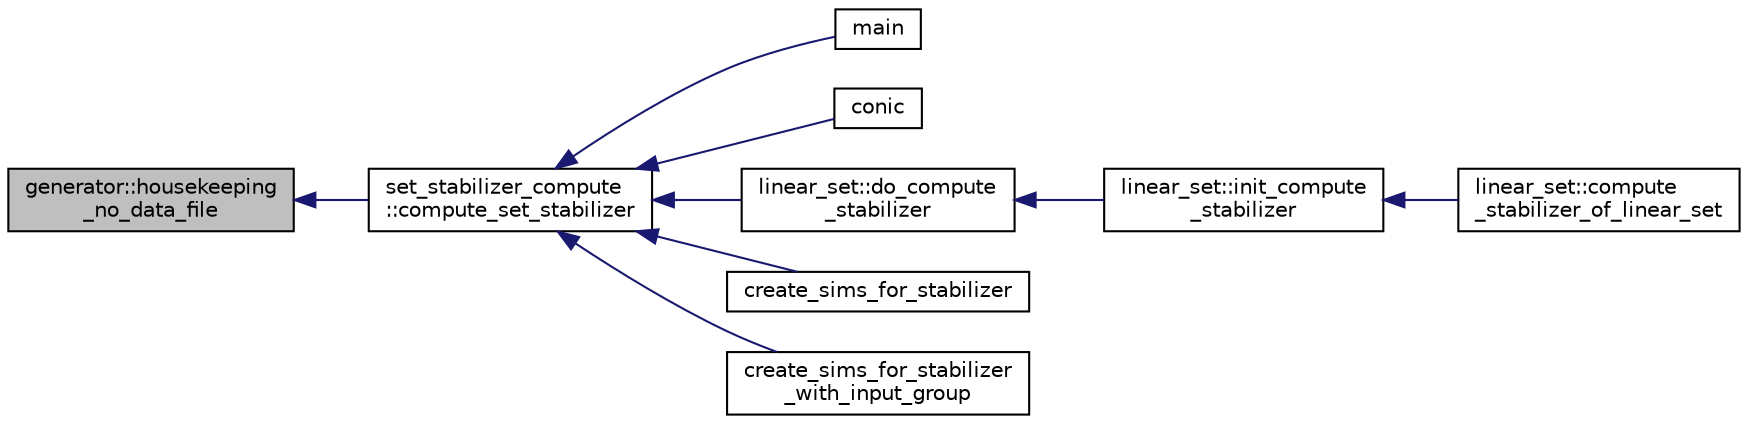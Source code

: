 digraph "generator::housekeeping_no_data_file"
{
  edge [fontname="Helvetica",fontsize="10",labelfontname="Helvetica",labelfontsize="10"];
  node [fontname="Helvetica",fontsize="10",shape=record];
  rankdir="LR";
  Node9738 [label="generator::housekeeping\l_no_data_file",height=0.2,width=0.4,color="black", fillcolor="grey75", style="filled", fontcolor="black"];
  Node9738 -> Node9739 [dir="back",color="midnightblue",fontsize="10",style="solid",fontname="Helvetica"];
  Node9739 [label="set_stabilizer_compute\l::compute_set_stabilizer",height=0.2,width=0.4,color="black", fillcolor="white", style="filled",URL="$d8/dc6/classset__stabilizer__compute.html#ad4f92074322e98c7cd0ed5d4f8486b76"];
  Node9739 -> Node9740 [dir="back",color="midnightblue",fontsize="10",style="solid",fontname="Helvetica"];
  Node9740 [label="main",height=0.2,width=0.4,color="black", fillcolor="white", style="filled",URL="$db/d67/test__hyperoval_8_c.html#a3c04138a5bfe5d72780bb7e82a18e627"];
  Node9739 -> Node9741 [dir="back",color="midnightblue",fontsize="10",style="solid",fontname="Helvetica"];
  Node9741 [label="conic",height=0.2,width=0.4,color="black", fillcolor="white", style="filled",URL="$d4/de8/conic_8_c.html#a96def9474b981a9d5831a9b48d85d652"];
  Node9739 -> Node9742 [dir="back",color="midnightblue",fontsize="10",style="solid",fontname="Helvetica"];
  Node9742 [label="linear_set::do_compute\l_stabilizer",height=0.2,width=0.4,color="black", fillcolor="white", style="filled",URL="$dd/d86/classlinear__set.html#ae8f58ded28fb5370f4459cca42b7463b"];
  Node9742 -> Node9743 [dir="back",color="midnightblue",fontsize="10",style="solid",fontname="Helvetica"];
  Node9743 [label="linear_set::init_compute\l_stabilizer",height=0.2,width=0.4,color="black", fillcolor="white", style="filled",URL="$dd/d86/classlinear__set.html#a0cc3eaec1896fdc977b62e94623b055b"];
  Node9743 -> Node9744 [dir="back",color="midnightblue",fontsize="10",style="solid",fontname="Helvetica"];
  Node9744 [label="linear_set::compute\l_stabilizer_of_linear_set",height=0.2,width=0.4,color="black", fillcolor="white", style="filled",URL="$dd/d86/classlinear__set.html#a098a133edfbaae0fd347a69c50bdbee2"];
  Node9739 -> Node9745 [dir="back",color="midnightblue",fontsize="10",style="solid",fontname="Helvetica"];
  Node9745 [label="create_sims_for_stabilizer",height=0.2,width=0.4,color="black", fillcolor="white", style="filled",URL="$d0/d76/tl__algebra__and__number__theory_8h.html#af2c67d225072549409be710ac3cd30f8"];
  Node9739 -> Node9746 [dir="back",color="midnightblue",fontsize="10",style="solid",fontname="Helvetica"];
  Node9746 [label="create_sims_for_stabilizer\l_with_input_group",height=0.2,width=0.4,color="black", fillcolor="white", style="filled",URL="$d0/d76/tl__algebra__and__number__theory_8h.html#af5482567a8d6ba5c2fe593bf6f7f9a0f"];
}

